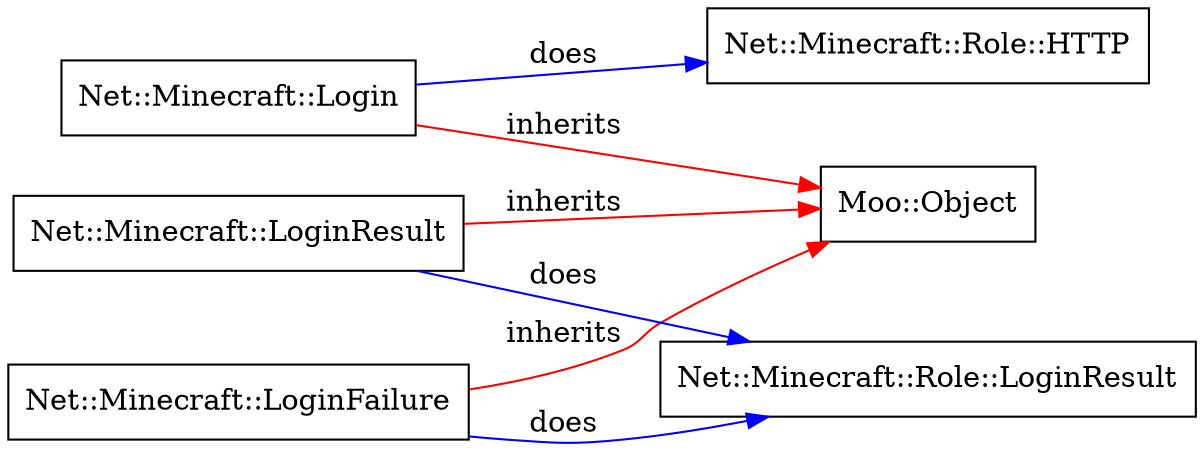digraph test {
	rankdir=LR;
	ratio="fill";
	node [shape="box"];
	node1 [label="Net::Minecraft::Login"];
	node2 [label="Moo::Object"];
	node3 [label="Net::Minecraft::Role::HTTP"];
	node4 [label="Net::Minecraft::LoginFailure"];
	node5 [label="Net::Minecraft::Role::LoginResult"];
	node6 [label="Net::Minecraft::LoginResult"];
	node1 -> node2 [color="red", dir="forward", label="inherits"];
	node1 -> node3 [color="blue", dir="forward", label="does"];
	node4 -> node2 [color="red", dir="forward", label="inherits"];
	node4 -> node5 [color="blue", dir="forward", label="does"];
	node6 -> node2 [color="red", dir="forward", label="inherits"];
	node6 -> node5 [color="blue", dir="forward", label="does"];
}
